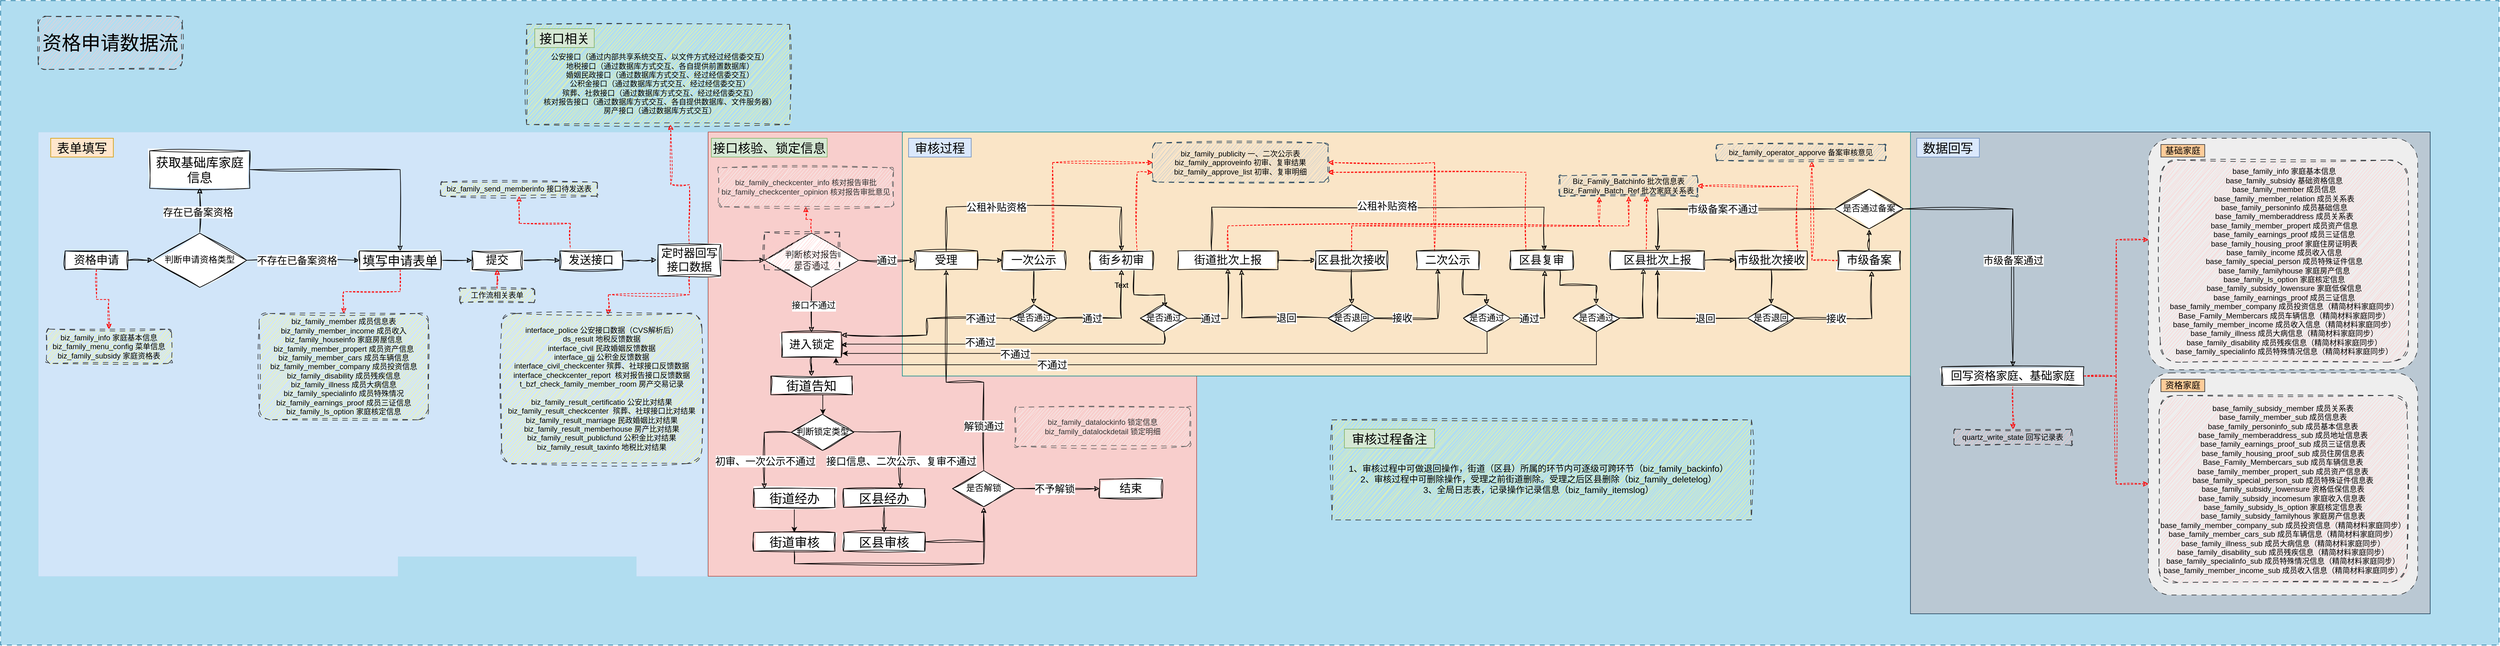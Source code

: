 <mxfile version="21.6.6" type="github">
  <diagram name="第 1 页" id="L3xyPryuT6cQ3fmTiVPL">
    <mxGraphModel dx="3758" dy="2880" grid="1" gridSize="10" guides="1" tooltips="1" connect="1" arrows="1" fold="1" page="1" pageScale="1" pageWidth="850" pageHeight="1100" math="0" shadow="0">
      <root>
        <mxCell id="0" />
        <mxCell id="1" parent="0" />
        <mxCell id="vz7TybBeLEqPIu0Ode82-165" value="" style="rounded=0;whiteSpace=wrap;html=1;dashed=1;dashPattern=8 8;fontFamily=Helvetica;fontSize=12;fillColor=#b1ddf0;strokeColor=#10739e;" vertex="1" parent="1">
          <mxGeometry x="-550" y="-550" width="3990" height="1030" as="geometry" />
        </mxCell>
        <mxCell id="vz7TybBeLEqPIu0Ode82-105" value="" style="rounded=0;whiteSpace=wrap;html=1;strokeColor=#23445d;fontFamily=Helvetica;fontSize=12;fillColor=#bac8d3;" vertex="1" parent="1">
          <mxGeometry x="2500" y="-340" width="830" height="770" as="geometry" />
        </mxCell>
        <mxCell id="yCfuCtmDYK_FV-YPYzmW-62" value="" style="rounded=0;whiteSpace=wrap;html=1;strokeColor=#b85450;fillColor=#f8cecc;" parent="1" vertex="1">
          <mxGeometry x="580" y="-340" width="780" height="710" as="geometry" />
        </mxCell>
        <mxCell id="yCfuCtmDYK_FV-YPYzmW-61" value="" style="rounded=0;whiteSpace=wrap;html=1;strokeColor=#0F8B8D;fontColor=#143642;fillColor=#FAE5C7;glass=0;shadow=0;" parent="1" vertex="1">
          <mxGeometry x="890" y="-340" width="1610" height="390" as="geometry" />
        </mxCell>
        <mxCell id="yCfuCtmDYK_FV-YPYzmW-57" value="" style="rounded=0;whiteSpace=wrap;html=1;dashed=1;opacity=80;fillColor=#dae8fc;strokeColor=#6c8ebf;fillStyle=auto;gradientColor=none;align=left;fontSize=16;strokeWidth=0;" parent="1" vertex="1">
          <mxGeometry x="-490" y="-340" width="1068" height="710" as="geometry" />
        </mxCell>
        <mxCell id="1xCJAlItFcg6lwi7AEPt-4" style="edgeStyle=orthogonalEdgeStyle;rounded=0;sketch=1;hachureGap=4;jiggle=2;curveFitting=1;orthogonalLoop=1;jettySize=auto;html=1;exitX=1;exitY=0.5;exitDx=0;exitDy=0;fontFamily=Comic Sans MS;fontSize=16;" parent="1" source="yCfuCtmDYK_FV-YPYzmW-40" target="1xCJAlItFcg6lwi7AEPt-3" edge="1">
          <mxGeometry relative="1" as="geometry" />
        </mxCell>
        <mxCell id="yCfuCtmDYK_FV-YPYzmW-42" value="不存在已备案资格" style="edgeLabel;html=1;align=center;verticalAlign=middle;resizable=0;points=[];fontSize=16;fontFamily=Comic Sans MS;" parent="1xCJAlItFcg6lwi7AEPt-4" vertex="1" connectable="0">
          <mxGeometry x="0.073" y="-2" relative="1" as="geometry">
            <mxPoint x="-17" y="-2" as="offset" />
          </mxGeometry>
        </mxCell>
        <mxCell id="vz7TybBeLEqPIu0Ode82-3" value="" style="edgeStyle=orthogonalEdgeStyle;rounded=0;orthogonalLoop=1;jettySize=auto;html=1;dashed=1;sketch=1;curveFitting=1;jiggle=2;strokeColor=#FF0000;" edge="1" parent="1" source="1xCJAlItFcg6lwi7AEPt-2" target="vz7TybBeLEqPIu0Ode82-2">
          <mxGeometry relative="1" as="geometry" />
        </mxCell>
        <mxCell id="1xCJAlItFcg6lwi7AEPt-2" value="资格申请" style="rounded=0;whiteSpace=wrap;html=1;fontSize=18;sketch=1;curveFitting=1;jiggle=2;fontFamily=Comic Sans MS;" parent="1" vertex="1">
          <mxGeometry x="-447" y="-150" width="100" height="30" as="geometry" />
        </mxCell>
        <mxCell id="1xCJAlItFcg6lwi7AEPt-7" style="edgeStyle=orthogonalEdgeStyle;rounded=0;sketch=1;hachureGap=4;jiggle=2;curveFitting=1;orthogonalLoop=1;jettySize=auto;html=1;exitX=1;exitY=0.5;exitDx=0;exitDy=0;fontFamily=Comic Sans MS;fontSize=16;" parent="1" source="1xCJAlItFcg6lwi7AEPt-3" target="1xCJAlItFcg6lwi7AEPt-5" edge="1">
          <mxGeometry relative="1" as="geometry" />
        </mxCell>
        <mxCell id="vz7TybBeLEqPIu0Ode82-5" value="" style="edgeStyle=orthogonalEdgeStyle;rounded=0;orthogonalLoop=1;jettySize=auto;html=1;dashed=1;sketch=1;curveFitting=1;jiggle=2;strokeColor=#FF0000;" edge="1" parent="1" source="1xCJAlItFcg6lwi7AEPt-3" target="vz7TybBeLEqPIu0Ode82-4">
          <mxGeometry relative="1" as="geometry" />
        </mxCell>
        <mxCell id="1xCJAlItFcg6lwi7AEPt-3" value="填写申请表单" style="rounded=0;whiteSpace=wrap;html=1;sketch=1;hachureGap=4;jiggle=2;curveFitting=1;fontFamily=Comic Sans MS;fontSize=20;" parent="1" vertex="1">
          <mxGeometry x="23" y="-150" width="130" height="30" as="geometry" />
        </mxCell>
        <mxCell id="1xCJAlItFcg6lwi7AEPt-9" style="edgeStyle=orthogonalEdgeStyle;rounded=0;sketch=1;hachureGap=4;jiggle=2;curveFitting=1;orthogonalLoop=1;jettySize=auto;html=1;exitX=1;exitY=0.5;exitDx=0;exitDy=0;entryX=0;entryY=0.5;entryDx=0;entryDy=0;fontFamily=Comic Sans MS;fontSize=16;" parent="1" source="1xCJAlItFcg6lwi7AEPt-5" target="1xCJAlItFcg6lwi7AEPt-8" edge="1">
          <mxGeometry relative="1" as="geometry" />
        </mxCell>
        <mxCell id="1xCJAlItFcg6lwi7AEPt-5" value="提交" style="rounded=0;whiteSpace=wrap;html=1;fontSize=18;sketch=1;curveFitting=1;jiggle=2;fontFamily=Comic Sans MS;" parent="1" vertex="1">
          <mxGeometry x="203" y="-150" width="80" height="30" as="geometry" />
        </mxCell>
        <mxCell id="vz7TybBeLEqPIu0Ode82-102" value="" style="edgeStyle=orthogonalEdgeStyle;rounded=0;orthogonalLoop=1;jettySize=auto;html=1;fontFamily=Helvetica;fontSize=12;fontColor=default;sketch=1;curveFitting=1;jiggle=2;dashed=1;strokeColor=#FF0000;" edge="1" parent="1" source="1xCJAlItFcg6lwi7AEPt-8" target="vz7TybBeLEqPIu0Ode82-101">
          <mxGeometry relative="1" as="geometry">
            <Array as="points">
              <mxPoint x="360" y="-194" />
              <mxPoint x="278" y="-194" />
            </Array>
          </mxGeometry>
        </mxCell>
        <mxCell id="1xCJAlItFcg6lwi7AEPt-8" value="发送接口" style="rounded=0;whiteSpace=wrap;html=1;fontSize=18;sketch=1;curveFitting=1;jiggle=2;fontFamily=Comic Sans MS;" parent="1" vertex="1">
          <mxGeometry x="343" y="-150" width="100" height="30" as="geometry" />
        </mxCell>
        <mxCell id="1xCJAlItFcg6lwi7AEPt-13" value="通过" style="edgeStyle=orthogonalEdgeStyle;rounded=0;sketch=1;hachureGap=4;jiggle=2;curveFitting=1;orthogonalLoop=1;jettySize=auto;html=1;entryX=0;entryY=0.5;entryDx=0;entryDy=0;fontFamily=Comic Sans MS;fontSize=16;" parent="1" source="1xCJAlItFcg6lwi7AEPt-10" target="1xCJAlItFcg6lwi7AEPt-12" edge="1">
          <mxGeometry relative="1" as="geometry" />
        </mxCell>
        <mxCell id="1xCJAlItFcg6lwi7AEPt-15" style="edgeStyle=orthogonalEdgeStyle;rounded=0;sketch=1;hachureGap=4;jiggle=2;curveFitting=1;orthogonalLoop=1;jettySize=auto;html=1;entryX=0.5;entryY=0;entryDx=0;entryDy=0;fontFamily=Comic Sans MS;fontSize=16;" parent="1" source="1xCJAlItFcg6lwi7AEPt-10" target="1xCJAlItFcg6lwi7AEPt-14" edge="1">
          <mxGeometry relative="1" as="geometry" />
        </mxCell>
        <mxCell id="yCfuCtmDYK_FV-YPYzmW-33" value="接口不通过" style="edgeLabel;html=1;align=center;verticalAlign=middle;resizable=0;points=[];fontSize=14;fontFamily=Comic Sans MS;" parent="1xCJAlItFcg6lwi7AEPt-15" vertex="1" connectable="0">
          <mxGeometry x="-0.2" y="3" relative="1" as="geometry">
            <mxPoint as="offset" />
          </mxGeometry>
        </mxCell>
        <mxCell id="vz7TybBeLEqPIu0Ode82-120" value="" style="edgeStyle=orthogonalEdgeStyle;rounded=0;orthogonalLoop=1;jettySize=auto;html=1;fontFamily=Helvetica;fontSize=12;fontColor=default;sketch=1;curveFitting=1;jiggle=2;dashed=1;strokeColor=#FF0000;" edge="1" parent="1" source="1xCJAlItFcg6lwi7AEPt-10" target="vz7TybBeLEqPIu0Ode82-119">
          <mxGeometry relative="1" as="geometry" />
        </mxCell>
        <mxCell id="1xCJAlItFcg6lwi7AEPt-10" value="判断核对报告&lt;br&gt;是否通过" style="html=1;whiteSpace=wrap;aspect=fixed;shape=isoRectangle;sketch=1;hachureGap=4;jiggle=2;curveFitting=1;fontFamily=Comic Sans MS;fontSize=14;" parent="1" vertex="1">
          <mxGeometry x="670.01" y="-180" width="150" height="90" as="geometry" />
        </mxCell>
        <mxCell id="1xCJAlItFcg6lwi7AEPt-22" style="edgeStyle=orthogonalEdgeStyle;rounded=0;sketch=1;hachureGap=4;jiggle=2;curveFitting=1;orthogonalLoop=1;jettySize=auto;html=1;exitX=1;exitY=0.5;exitDx=0;exitDy=0;entryX=0;entryY=0.5;entryDx=0;entryDy=0;fontFamily=Comic Sans MS;fontSize=16;" parent="1" source="1xCJAlItFcg6lwi7AEPt-12" target="1xCJAlItFcg6lwi7AEPt-19" edge="1">
          <mxGeometry relative="1" as="geometry" />
        </mxCell>
        <mxCell id="yCfuCtmDYK_FV-YPYzmW-25" style="edgeStyle=orthogonalEdgeStyle;rounded=0;sketch=1;hachureGap=4;jiggle=2;curveFitting=1;orthogonalLoop=1;jettySize=auto;html=1;exitX=0.5;exitY=0;exitDx=0;exitDy=0;entryX=0.5;entryY=0;entryDx=0;entryDy=0;fontFamily=Comic Sans MS;fontSize=16;" parent="1" target="1xCJAlItFcg6lwi7AEPt-20" edge="1">
          <mxGeometry relative="1" as="geometry">
            <mxPoint x="960" y="-150" as="sourcePoint" />
            <mxPoint x="1215" y="-150" as="targetPoint" />
            <Array as="points">
              <mxPoint x="960" y="-220" />
              <mxPoint x="1240" y="-220" />
            </Array>
          </mxGeometry>
        </mxCell>
        <mxCell id="yCfuCtmDYK_FV-YPYzmW-34" value="公租补贴资格" style="edgeLabel;html=1;align=center;verticalAlign=middle;resizable=0;points=[];fontSize=16;fontFamily=Comic Sans MS;" parent="yCfuCtmDYK_FV-YPYzmW-25" vertex="1" connectable="0">
          <mxGeometry x="0.009" y="1" relative="1" as="geometry">
            <mxPoint x="-62" y="1" as="offset" />
          </mxGeometry>
        </mxCell>
        <mxCell id="1xCJAlItFcg6lwi7AEPt-12" value="受理" style="rounded=0;whiteSpace=wrap;html=1;fontSize=18;sketch=1;curveFitting=1;jiggle=2;fontFamily=Comic Sans MS;" parent="1" vertex="1">
          <mxGeometry x="910" y="-150" width="100" height="30" as="geometry" />
        </mxCell>
        <mxCell id="yCfuCtmDYK_FV-YPYzmW-6" value="" style="edgeStyle=orthogonalEdgeStyle;rounded=0;sketch=1;hachureGap=4;jiggle=2;curveFitting=1;orthogonalLoop=1;jettySize=auto;html=1;fontFamily=Comic Sans MS;fontSize=16;" parent="1" source="1xCJAlItFcg6lwi7AEPt-14" target="yCfuCtmDYK_FV-YPYzmW-5" edge="1">
          <mxGeometry relative="1" as="geometry" />
        </mxCell>
        <mxCell id="1xCJAlItFcg6lwi7AEPt-14" value="进入锁定" style="rounded=0;whiteSpace=wrap;html=1;fontSize=18;sketch=1;curveFitting=1;jiggle=2;fontFamily=Comic Sans MS;" parent="1" vertex="1">
          <mxGeometry x="697.52" y="-20" width="94.99" height="40" as="geometry" />
        </mxCell>
        <mxCell id="vz7TybBeLEqPIu0Ode82-38" style="edgeStyle=orthogonalEdgeStyle;rounded=0;orthogonalLoop=1;jettySize=auto;html=1;exitX=0.5;exitY=1;exitDx=0;exitDy=0;fontFamily=Helvetica;fontSize=12;fontColor=default;sketch=1;curveFitting=1;jiggle=2;" edge="1" parent="1" source="1xCJAlItFcg6lwi7AEPt-19" target="vz7TybBeLEqPIu0Ode82-37">
          <mxGeometry relative="1" as="geometry" />
        </mxCell>
        <mxCell id="vz7TybBeLEqPIu0Ode82-123" style="edgeStyle=orthogonalEdgeStyle;rounded=0;orthogonalLoop=1;jettySize=auto;html=1;entryX=0;entryY=0.5;entryDx=0;entryDy=0;fontFamily=Helvetica;fontSize=12;fontColor=default;dashed=1;sketch=1;curveFitting=1;jiggle=2;strokeColor=#FF0000;" edge="1" parent="1" source="1xCJAlItFcg6lwi7AEPt-19" target="vz7TybBeLEqPIu0Ode82-122">
          <mxGeometry relative="1" as="geometry">
            <Array as="points">
              <mxPoint x="1130" y="-291" />
            </Array>
          </mxGeometry>
        </mxCell>
        <mxCell id="1xCJAlItFcg6lwi7AEPt-19" value="一次公示" style="rounded=0;whiteSpace=wrap;html=1;fontSize=18;sketch=1;curveFitting=1;jiggle=2;fontFamily=Comic Sans MS;" parent="1" vertex="1">
          <mxGeometry x="1050" y="-150" width="100" height="30" as="geometry" />
        </mxCell>
        <mxCell id="yCfuCtmDYK_FV-YPYzmW-23" style="edgeStyle=orthogonalEdgeStyle;rounded=0;hachureGap=4;orthogonalLoop=1;jettySize=auto;html=1;exitX=0.5;exitY=0;exitDx=0;exitDy=0;fontFamily=Comic Sans MS;fontSize=16;entryX=0.5;entryY=0;entryDx=0;entryDy=0;sketch=1;curveFitting=1;jiggle=2;" parent="1" edge="1">
          <mxGeometry relative="1" as="geometry">
            <mxPoint x="1384" y="-150" as="sourcePoint" />
            <mxPoint x="1915" y="-150" as="targetPoint" />
            <Array as="points">
              <mxPoint x="1384" y="-220" />
              <mxPoint x="1915" y="-220" />
            </Array>
          </mxGeometry>
        </mxCell>
        <mxCell id="yCfuCtmDYK_FV-YPYzmW-36" value="公租补贴资格" style="edgeLabel;html=1;align=center;verticalAlign=middle;resizable=0;points=[];fontSize=16;fontFamily=Comic Sans MS;" parent="yCfuCtmDYK_FV-YPYzmW-23" vertex="1" connectable="0">
          <mxGeometry x="-0.033" y="2" relative="1" as="geometry">
            <mxPoint x="25" as="offset" />
          </mxGeometry>
        </mxCell>
        <mxCell id="vz7TybBeLEqPIu0Ode82-45" style="edgeStyle=orthogonalEdgeStyle;rounded=0;orthogonalLoop=1;jettySize=auto;html=1;entryX=0.521;entryY=0.124;entryDx=0;entryDy=0;entryPerimeter=0;fontFamily=Helvetica;fontSize=12;fontColor=default;sketch=1;curveFitting=1;jiggle=2;" edge="1" parent="1" source="1xCJAlItFcg6lwi7AEPt-20" target="vz7TybBeLEqPIu0Ode82-44">
          <mxGeometry relative="1" as="geometry">
            <Array as="points">
              <mxPoint x="1260" y="-80" />
              <mxPoint x="1309" y="-80" />
            </Array>
          </mxGeometry>
        </mxCell>
        <mxCell id="vz7TybBeLEqPIu0Ode82-125" style="edgeStyle=orthogonalEdgeStyle;rounded=0;orthogonalLoop=1;jettySize=auto;html=1;exitX=0.75;exitY=0;exitDx=0;exitDy=0;entryX=0;entryY=0.75;entryDx=0;entryDy=0;fontFamily=Helvetica;fontSize=12;fontColor=default;dashed=1;sketch=1;curveFitting=1;jiggle=2;strokeColor=#FF0000;" edge="1" parent="1" source="1xCJAlItFcg6lwi7AEPt-20" target="vz7TybBeLEqPIu0Ode82-122">
          <mxGeometry relative="1" as="geometry" />
        </mxCell>
        <mxCell id="1xCJAlItFcg6lwi7AEPt-20" value="街乡初审" style="rounded=0;whiteSpace=wrap;html=1;fontSize=18;sketch=1;curveFitting=1;jiggle=2;fontFamily=Comic Sans MS;" parent="1" vertex="1">
          <mxGeometry x="1190" y="-150" width="100" height="30" as="geometry" />
        </mxCell>
        <mxCell id="vz7TybBeLEqPIu0Ode82-49" value="" style="edgeStyle=orthogonalEdgeStyle;rounded=0;orthogonalLoop=1;jettySize=auto;html=1;fontFamily=Helvetica;fontSize=12;fontColor=default;sketch=1;curveFitting=1;jiggle=2;" edge="1" parent="1" source="1xCJAlItFcg6lwi7AEPt-21" target="vz7TybBeLEqPIu0Ode82-48">
          <mxGeometry relative="1" as="geometry" />
        </mxCell>
        <mxCell id="vz7TybBeLEqPIu0Ode82-140" style="edgeStyle=orthogonalEdgeStyle;rounded=0;orthogonalLoop=1;jettySize=auto;html=1;entryX=0.287;entryY=1.027;entryDx=0;entryDy=0;entryPerimeter=0;fontFamily=Helvetica;fontSize=12;fontColor=default;sketch=1;curveFitting=1;jiggle=2;strokeColor=#FF0000;dashed=1;" edge="1" parent="1" source="1xCJAlItFcg6lwi7AEPt-21" target="vz7TybBeLEqPIu0Ode82-128">
          <mxGeometry relative="1" as="geometry">
            <Array as="points">
              <mxPoint x="1410" y="-190" />
              <mxPoint x="2003" y="-190" />
            </Array>
          </mxGeometry>
        </mxCell>
        <mxCell id="1xCJAlItFcg6lwi7AEPt-21" value="街道批次上报" style="rounded=0;whiteSpace=wrap;html=1;fontSize=18;sketch=1;curveFitting=1;jiggle=2;fontFamily=Comic Sans MS;" parent="1" vertex="1">
          <mxGeometry x="1330" y="-150" width="160" height="30" as="geometry" />
        </mxCell>
        <mxCell id="vz7TybBeLEqPIu0Ode82-60" style="edgeStyle=orthogonalEdgeStyle;rounded=0;orthogonalLoop=1;jettySize=auto;html=1;exitX=0.75;exitY=1;exitDx=0;exitDy=0;entryX=0.496;entryY=0.012;entryDx=0;entryDy=0;entryPerimeter=0;fontFamily=Helvetica;fontSize=12;fontColor=default;sketch=1;curveFitting=1;jiggle=2;" edge="1" parent="1" source="1xCJAlItFcg6lwi7AEPt-23" target="vz7TybBeLEqPIu0Ode82-59">
          <mxGeometry relative="1" as="geometry">
            <Array as="points">
              <mxPoint x="1786" y="-80" />
              <mxPoint x="1823" y="-80" />
            </Array>
          </mxGeometry>
        </mxCell>
        <mxCell id="vz7TybBeLEqPIu0Ode82-126" style="edgeStyle=orthogonalEdgeStyle;rounded=0;orthogonalLoop=1;jettySize=auto;html=1;entryX=1;entryY=0.5;entryDx=0;entryDy=0;fontFamily=Helvetica;fontSize=12;fontColor=default;sketch=1;curveFitting=1;jiggle=2;dashed=1;strokeColor=#FF0000;" edge="1" parent="1" source="1xCJAlItFcg6lwi7AEPt-23" target="vz7TybBeLEqPIu0Ode82-122">
          <mxGeometry relative="1" as="geometry">
            <Array as="points">
              <mxPoint x="1740" y="-291" />
            </Array>
          </mxGeometry>
        </mxCell>
        <mxCell id="1xCJAlItFcg6lwi7AEPt-23" value="二次公示" style="rounded=0;whiteSpace=wrap;html=1;fontSize=18;sketch=1;curveFitting=1;jiggle=2;fontFamily=Comic Sans MS;" parent="1" vertex="1">
          <mxGeometry x="1711" y="-150" width="100" height="30" as="geometry" />
        </mxCell>
        <mxCell id="vz7TybBeLEqPIu0Ode82-92" style="edgeStyle=orthogonalEdgeStyle;rounded=0;orthogonalLoop=1;jettySize=auto;html=1;entryX=0.509;entryY=0.028;entryDx=0;entryDy=0;entryPerimeter=0;fontFamily=Helvetica;fontSize=12;fontColor=default;" edge="1" parent="1" source="yCfuCtmDYK_FV-YPYzmW-5" target="vz7TybBeLEqPIu0Ode82-87">
          <mxGeometry relative="1" as="geometry">
            <Array as="points">
              <mxPoint x="763" y="100" />
              <mxPoint x="763" y="100" />
            </Array>
          </mxGeometry>
        </mxCell>
        <mxCell id="yCfuCtmDYK_FV-YPYzmW-5" value="街道告知" style="rounded=0;whiteSpace=wrap;html=1;sketch=1;hachureGap=4;jiggle=2;curveFitting=1;fontFamily=Comic Sans MS;fontSize=20;" parent="1" vertex="1">
          <mxGeometry x="680.02" y="50" width="130" height="30" as="geometry" />
        </mxCell>
        <mxCell id="yCfuCtmDYK_FV-YPYzmW-11" value="" style="edgeStyle=orthogonalEdgeStyle;rounded=0;sketch=1;hachureGap=4;jiggle=2;curveFitting=1;orthogonalLoop=1;jettySize=auto;html=1;fontFamily=Comic Sans MS;fontSize=16;" parent="1" source="yCfuCtmDYK_FV-YPYzmW-7" target="yCfuCtmDYK_FV-YPYzmW-9" edge="1">
          <mxGeometry relative="1" as="geometry" />
        </mxCell>
        <mxCell id="yCfuCtmDYK_FV-YPYzmW-7" value="区县经办" style="rounded=0;whiteSpace=wrap;html=1;sketch=1;hachureGap=4;jiggle=2;curveFitting=1;fontFamily=Comic Sans MS;fontSize=20;" parent="1" vertex="1">
          <mxGeometry x="796" y="230" width="130" height="30" as="geometry" />
        </mxCell>
        <mxCell id="yCfuCtmDYK_FV-YPYzmW-12" style="edgeStyle=orthogonalEdgeStyle;rounded=0;sketch=1;hachureGap=4;jiggle=2;curveFitting=1;orthogonalLoop=1;jettySize=auto;html=1;entryX=0.5;entryY=1;entryDx=0;entryDy=0;fontFamily=Comic Sans MS;fontSize=16;" parent="1" source="yCfuCtmDYK_FV-YPYzmW-13" target="1xCJAlItFcg6lwi7AEPt-12" edge="1">
          <mxGeometry relative="1" as="geometry">
            <Array as="points">
              <mxPoint x="1020" y="60" />
              <mxPoint x="960" y="60" />
            </Array>
          </mxGeometry>
        </mxCell>
        <mxCell id="yCfuCtmDYK_FV-YPYzmW-15" value="解锁通过" style="edgeLabel;html=1;align=center;verticalAlign=middle;resizable=0;points=[];fontSize=16;fontFamily=Comic Sans MS;" parent="yCfuCtmDYK_FV-YPYzmW-12" vertex="1" connectable="0">
          <mxGeometry x="-0.031" y="-4" relative="1" as="geometry">
            <mxPoint x="44" y="74" as="offset" />
          </mxGeometry>
        </mxCell>
        <mxCell id="yCfuCtmDYK_FV-YPYzmW-9" value="区县审核" style="rounded=0;whiteSpace=wrap;html=1;sketch=1;hachureGap=4;jiggle=2;curveFitting=1;fontFamily=Comic Sans MS;fontSize=20;" parent="1" vertex="1">
          <mxGeometry x="796" y="300" width="130" height="30" as="geometry" />
        </mxCell>
        <mxCell id="yCfuCtmDYK_FV-YPYzmW-14" value="" style="edgeStyle=orthogonalEdgeStyle;rounded=0;sketch=1;hachureGap=4;jiggle=2;curveFitting=1;orthogonalLoop=1;jettySize=auto;html=1;entryX=0.5;entryY=1;entryDx=0;entryDy=0;fontFamily=Comic Sans MS;fontSize=16;" parent="1" source="yCfuCtmDYK_FV-YPYzmW-9" target="yCfuCtmDYK_FV-YPYzmW-13" edge="1">
          <mxGeometry relative="1" as="geometry">
            <mxPoint x="810" y="225" as="sourcePoint" />
            <mxPoint x="960" y="-120" as="targetPoint" />
          </mxGeometry>
        </mxCell>
        <mxCell id="yCfuCtmDYK_FV-YPYzmW-18" value="" style="edgeStyle=orthogonalEdgeStyle;rounded=0;sketch=1;hachureGap=4;jiggle=2;curveFitting=1;orthogonalLoop=1;jettySize=auto;html=1;fontFamily=Comic Sans MS;fontSize=16;" parent="1" source="yCfuCtmDYK_FV-YPYzmW-13" target="yCfuCtmDYK_FV-YPYzmW-17" edge="1">
          <mxGeometry relative="1" as="geometry" />
        </mxCell>
        <mxCell id="yCfuCtmDYK_FV-YPYzmW-19" value="不予解锁" style="edgeLabel;html=1;align=center;verticalAlign=middle;resizable=0;points=[];fontSize=16;fontFamily=Comic Sans MS;" parent="yCfuCtmDYK_FV-YPYzmW-18" vertex="1" connectable="0">
          <mxGeometry x="-0.284" y="-1" relative="1" as="geometry">
            <mxPoint x="14" y="-1" as="offset" />
          </mxGeometry>
        </mxCell>
        <mxCell id="yCfuCtmDYK_FV-YPYzmW-13" value="是否解锁" style="html=1;whiteSpace=wrap;aspect=fixed;shape=isoRectangle;sketch=1;hachureGap=4;jiggle=2;curveFitting=1;fontFamily=Comic Sans MS;fontSize=14;" parent="1" vertex="1">
          <mxGeometry x="970" y="200" width="100" height="60" as="geometry" />
        </mxCell>
        <mxCell id="yCfuCtmDYK_FV-YPYzmW-17" value="结束" style="rounded=0;whiteSpace=wrap;html=1;fontSize=18;sketch=1;curveFitting=1;jiggle=2;fontFamily=Comic Sans MS;" parent="1" vertex="1">
          <mxGeometry x="1205" y="215" width="100" height="30" as="geometry" />
        </mxCell>
        <mxCell id="vz7TybBeLEqPIu0Ode82-108" style="edgeStyle=orthogonalEdgeStyle;rounded=0;orthogonalLoop=1;jettySize=auto;html=1;fontFamily=Helvetica;fontSize=12;fontColor=default;sketch=1;curveFitting=1;jiggle=2;" edge="1" parent="1" source="yCfuCtmDYK_FV-YPYzmW-26" target="vz7TybBeLEqPIu0Ode82-107">
          <mxGeometry relative="1" as="geometry">
            <Array as="points">
              <mxPoint x="1940" y="-95" />
              <mxPoint x="1998" y="-95" />
            </Array>
          </mxGeometry>
        </mxCell>
        <mxCell id="vz7TybBeLEqPIu0Ode82-127" style="edgeStyle=orthogonalEdgeStyle;rounded=0;orthogonalLoop=1;jettySize=auto;html=1;exitX=0.25;exitY=0;exitDx=0;exitDy=0;entryX=1;entryY=0.75;entryDx=0;entryDy=0;fontFamily=Helvetica;fontSize=12;fontColor=default;dashed=1;sketch=1;curveFitting=1;jiggle=2;strokeColor=#FF0000;" edge="1" parent="1" source="yCfuCtmDYK_FV-YPYzmW-26" target="vz7TybBeLEqPIu0Ode82-122">
          <mxGeometry relative="1" as="geometry" />
        </mxCell>
        <mxCell id="yCfuCtmDYK_FV-YPYzmW-26" value="区县复审" style="rounded=0;whiteSpace=wrap;html=1;fontSize=18;sketch=1;curveFitting=1;jiggle=2;fontFamily=Comic Sans MS;" parent="1" vertex="1">
          <mxGeometry x="1861" y="-150" width="100" height="30" as="geometry" />
        </mxCell>
        <mxCell id="vz7TybBeLEqPIu0Ode82-69" value="" style="edgeStyle=orthogonalEdgeStyle;rounded=0;orthogonalLoop=1;jettySize=auto;html=1;fontFamily=Helvetica;fontSize=12;fontColor=default;sketch=1;curveFitting=1;jiggle=2;" edge="1" parent="1" source="yCfuCtmDYK_FV-YPYzmW-28" target="vz7TybBeLEqPIu0Ode82-66">
          <mxGeometry relative="1" as="geometry" />
        </mxCell>
        <mxCell id="vz7TybBeLEqPIu0Ode82-141" style="edgeStyle=orthogonalEdgeStyle;rounded=0;orthogonalLoop=1;jettySize=auto;html=1;entryX=0.629;entryY=1.091;entryDx=0;entryDy=0;entryPerimeter=0;fontFamily=Helvetica;fontSize=12;fontColor=default;dashed=1;sketch=1;curveFitting=1;jiggle=2;strokeColor=#FF0000;" edge="1" parent="1">
          <mxGeometry relative="1" as="geometry">
            <mxPoint x="2078" y="-153" as="sourcePoint" />
            <mxPoint x="2078.38" y="-237.503" as="targetPoint" />
            <Array as="points">
              <mxPoint x="2078" y="-196.96" />
              <mxPoint x="2078" y="-196.96" />
            </Array>
          </mxGeometry>
        </mxCell>
        <mxCell id="yCfuCtmDYK_FV-YPYzmW-28" value="区县批次上报" style="rounded=0;whiteSpace=wrap;html=1;fontSize=18;sketch=1;curveFitting=1;jiggle=2;fontFamily=Comic Sans MS;" parent="1" vertex="1">
          <mxGeometry x="2021" y="-150" width="150" height="30" as="geometry" />
        </mxCell>
        <mxCell id="vz7TybBeLEqPIu0Ode82-77" value="" style="edgeStyle=orthogonalEdgeStyle;rounded=0;orthogonalLoop=1;jettySize=auto;html=1;fontFamily=Helvetica;fontSize=12;fontColor=default;sketch=1;curveFitting=1;jiggle=2;" edge="1" parent="1" source="yCfuCtmDYK_FV-YPYzmW-30" target="vz7TybBeLEqPIu0Ode82-76">
          <mxGeometry relative="1" as="geometry" />
        </mxCell>
        <mxCell id="vz7TybBeLEqPIu0Ode82-143" style="edgeStyle=orthogonalEdgeStyle;rounded=0;orthogonalLoop=1;jettySize=auto;html=1;entryX=0.565;entryY=1.078;entryDx=0;entryDy=0;entryPerimeter=0;fontFamily=Helvetica;fontSize=12;fontColor=default;strokeColor=#FF0000;dashed=1;sketch=1;curveFitting=1;jiggle=2;" edge="1" parent="1" source="yCfuCtmDYK_FV-YPYzmW-30" target="vz7TybBeLEqPIu0Ode82-142">
          <mxGeometry relative="1" as="geometry">
            <Array as="points">
              <mxPoint x="2343" y="-135" />
            </Array>
          </mxGeometry>
        </mxCell>
        <mxCell id="yCfuCtmDYK_FV-YPYzmW-30" value="市级备案" style="rounded=0;whiteSpace=wrap;html=1;fontSize=18;sketch=1;curveFitting=1;jiggle=2;fontFamily=Comic Sans MS;" parent="1" vertex="1">
          <mxGeometry x="2384" y="-150" width="100" height="30" as="geometry" />
        </mxCell>
        <mxCell id="yCfuCtmDYK_FV-YPYzmW-41" value="" style="edgeStyle=orthogonalEdgeStyle;rounded=0;sketch=1;hachureGap=4;jiggle=2;curveFitting=1;orthogonalLoop=1;jettySize=auto;html=1;exitX=1;exitY=0.5;exitDx=0;exitDy=0;fontFamily=Comic Sans MS;fontSize=16;" parent="1" source="1xCJAlItFcg6lwi7AEPt-2" target="yCfuCtmDYK_FV-YPYzmW-40" edge="1">
          <mxGeometry relative="1" as="geometry">
            <mxPoint x="-347" y="-135" as="sourcePoint" />
            <mxPoint x="-87" y="-135" as="targetPoint" />
          </mxGeometry>
        </mxCell>
        <mxCell id="yCfuCtmDYK_FV-YPYzmW-45" value="" style="edgeStyle=orthogonalEdgeStyle;rounded=0;sketch=1;hachureGap=4;jiggle=2;curveFitting=1;orthogonalLoop=1;jettySize=auto;html=1;fontFamily=Comic Sans MS;fontSize=16;" parent="1" source="yCfuCtmDYK_FV-YPYzmW-40" target="yCfuCtmDYK_FV-YPYzmW-44" edge="1">
          <mxGeometry relative="1" as="geometry" />
        </mxCell>
        <mxCell id="yCfuCtmDYK_FV-YPYzmW-47" value="存在已备案资格" style="edgeLabel;html=1;align=center;verticalAlign=middle;resizable=0;points=[];fontSize=16;fontFamily=Comic Sans MS;" parent="yCfuCtmDYK_FV-YPYzmW-45" vertex="1" connectable="0">
          <mxGeometry x="-0.09" y="3" relative="1" as="geometry">
            <mxPoint as="offset" />
          </mxGeometry>
        </mxCell>
        <mxCell id="yCfuCtmDYK_FV-YPYzmW-40" value="判断申请资格类型" style="html=1;whiteSpace=wrap;aspect=fixed;shape=isoRectangle;sketch=1;hachureGap=4;jiggle=2;curveFitting=1;fontFamily=Comic Sans MS;fontSize=14;" parent="1" vertex="1">
          <mxGeometry x="-307" y="-180" width="150" height="90" as="geometry" />
        </mxCell>
        <mxCell id="yCfuCtmDYK_FV-YPYzmW-46" style="edgeStyle=orthogonalEdgeStyle;rounded=0;sketch=1;hachureGap=4;jiggle=2;curveFitting=1;orthogonalLoop=1;jettySize=auto;html=1;fontFamily=Comic Sans MS;fontSize=16;" parent="1" source="yCfuCtmDYK_FV-YPYzmW-44" target="1xCJAlItFcg6lwi7AEPt-3" edge="1">
          <mxGeometry relative="1" as="geometry" />
        </mxCell>
        <mxCell id="yCfuCtmDYK_FV-YPYzmW-44" value="获取基础库家庭信息" style="rounded=0;whiteSpace=wrap;html=1;sketch=1;hachureGap=4;jiggle=2;curveFitting=1;fontFamily=Comic Sans MS;fontSize=20;" parent="1" vertex="1">
          <mxGeometry x="-312" y="-310" width="160" height="60" as="geometry" />
        </mxCell>
        <mxCell id="vz7TybBeLEqPIu0Ode82-152" style="edgeStyle=orthogonalEdgeStyle;rounded=0;orthogonalLoop=1;jettySize=auto;html=1;entryX=0.001;entryY=0.438;entryDx=0;entryDy=0;entryPerimeter=0;fontFamily=Helvetica;fontSize=12;fontColor=default;dashed=1;strokeColor=#FF0000;sketch=1;curveFitting=1;jiggle=2;" edge="1" parent="1" source="yCfuCtmDYK_FV-YPYzmW-49" target="vz7TybBeLEqPIu0Ode82-150">
          <mxGeometry relative="1" as="geometry" />
        </mxCell>
        <mxCell id="vz7TybBeLEqPIu0Ode82-160" style="edgeStyle=orthogonalEdgeStyle;rounded=0;orthogonalLoop=1;jettySize=auto;html=1;fontFamily=Helvetica;fontSize=12;fontColor=default;dashed=1;strokeColor=#FF0000;sketch=1;curveFitting=1;jiggle=2;" edge="1" parent="1" source="yCfuCtmDYK_FV-YPYzmW-49" target="vz7TybBeLEqPIu0Ode82-157">
          <mxGeometry relative="1" as="geometry" />
        </mxCell>
        <mxCell id="vz7TybBeLEqPIu0Ode82-162" value="" style="edgeStyle=orthogonalEdgeStyle;rounded=0;orthogonalLoop=1;jettySize=auto;html=1;fontFamily=Helvetica;fontSize=12;fontColor=default;dashed=1;strokeColor=#FF0000;sketch=1;curveFitting=1;jiggle=2;" edge="1" parent="1" source="yCfuCtmDYK_FV-YPYzmW-49" target="vz7TybBeLEqPIu0Ode82-161">
          <mxGeometry relative="1" as="geometry" />
        </mxCell>
        <mxCell id="yCfuCtmDYK_FV-YPYzmW-49" value="回写资格家庭、基础家庭&lt;br&gt;" style="rounded=0;whiteSpace=wrap;html=1;fontSize=18;sketch=1;curveFitting=1;jiggle=2;fontFamily=Comic Sans MS;" parent="1" vertex="1">
          <mxGeometry x="2550" y="35" width="227" height="30" as="geometry" />
        </mxCell>
        <mxCell id="yCfuCtmDYK_FV-YPYzmW-58" value="表单填写" style="text;html=1;strokeColor=#d79b00;fillColor=#ffe6cc;align=center;verticalAlign=middle;whiteSpace=wrap;rounded=0;fontSize=20;" parent="1" vertex="1">
          <mxGeometry x="-470" y="-330" width="100" height="30" as="geometry" />
        </mxCell>
        <mxCell id="yCfuCtmDYK_FV-YPYzmW-63" value="接口核验、锁定信息" style="text;html=1;strokeColor=#82b366;fillColor=#d5e8d4;align=center;verticalAlign=middle;whiteSpace=wrap;rounded=0;fontSize=20;" parent="1" vertex="1">
          <mxGeometry x="585.02" y="-330" width="184.98" height="30" as="geometry" />
        </mxCell>
        <mxCell id="yCfuCtmDYK_FV-YPYzmW-64" value="审核过程" style="text;html=1;strokeColor=#6c8ebf;fillColor=#dae8fc;align=center;verticalAlign=middle;whiteSpace=wrap;rounded=0;fontSize=20;" parent="1" vertex="1">
          <mxGeometry x="900" y="-330" width="100" height="30" as="geometry" />
        </mxCell>
        <mxCell id="vz7TybBeLEqPIu0Ode82-2" value="biz_family_info 家庭基本信息&lt;br&gt;biz_family_menu_config 菜单信息&lt;br&gt;biz_family_subsidy 家庭资格表" style="rounded=1;arcSize=10;whiteSpace=wrap;html=1;align=center;sketch=1;curveFitting=1;jiggle=2;dashed=1;dashPattern=8 8;fillColor=#ffff88;strokeColor=#36393d;" vertex="1" parent="1">
          <mxGeometry x="-477" y="-25" width="200" height="55" as="geometry" />
        </mxCell>
        <mxCell id="vz7TybBeLEqPIu0Ode82-4" value="biz_family_member 成员信息表&lt;br&gt;biz_family_member_income 成员收入biz_family_houseinfo 家庭房屋信息&lt;br&gt;biz_family_member_propert 成员资产信息&lt;br&gt;biz_family_member_cars 成员车辆信息&lt;br&gt;biz_family_member_company 成员投资信息&lt;br&gt;biz_family_disability 成员残疾信息&lt;br&gt;biz_family_illness 成员大病信息&lt;br&gt;biz_family_specialinfo 成员特殊情况&lt;br&gt;biz_family_earnings_proof 成员三证信息&lt;br&gt;biz_family_ls_option 家庭核定信息" style="rounded=1;arcSize=10;whiteSpace=wrap;html=1;align=center;sketch=1;curveFitting=1;jiggle=2;dashed=1;dashPattern=8 8;fillColor=#ffff88;strokeColor=#36393d;" vertex="1" parent="1">
          <mxGeometry x="-137" y="-50" width="270" height="170" as="geometry" />
        </mxCell>
        <mxCell id="vz7TybBeLEqPIu0Ode82-134" value="" style="edgeStyle=orthogonalEdgeStyle;rounded=0;orthogonalLoop=1;jettySize=auto;html=1;fontFamily=Helvetica;fontSize=12;fontColor=default;strokeColor=#FF0000;dashed=1;sketch=1;curveFitting=1;jiggle=2;" edge="1" parent="1" source="vz7TybBeLEqPIu0Ode82-6" target="1xCJAlItFcg6lwi7AEPt-5">
          <mxGeometry relative="1" as="geometry" />
        </mxCell>
        <mxCell id="vz7TybBeLEqPIu0Ode82-6" value="工作流相关表单" style="rounded=1;arcSize=10;whiteSpace=wrap;html=1;align=center;sketch=1;curveFitting=1;jiggle=2;dashed=1;dashPattern=8 8;fillColor=#ffff88;strokeColor=#36393d;" vertex="1" parent="1">
          <mxGeometry x="183" y="-90" width="120" height="22.5" as="geometry" />
        </mxCell>
        <mxCell id="vz7TybBeLEqPIu0Ode82-39" style="edgeStyle=orthogonalEdgeStyle;rounded=0;orthogonalLoop=1;jettySize=auto;html=1;entryX=0.5;entryY=1;entryDx=0;entryDy=0;fontFamily=Helvetica;fontSize=12;fontColor=default;sketch=1;curveFitting=1;jiggle=2;" edge="1" parent="1" source="vz7TybBeLEqPIu0Ode82-37" target="1xCJAlItFcg6lwi7AEPt-20">
          <mxGeometry relative="1" as="geometry" />
        </mxCell>
        <mxCell id="vz7TybBeLEqPIu0Ode82-40" value="通过" style="edgeLabel;html=1;align=center;verticalAlign=middle;resizable=0;points=[];fontSize=16;fontFamily=Helvetica;fontColor=default;" vertex="1" connectable="0" parent="vz7TybBeLEqPIu0Ode82-39">
          <mxGeometry x="-0.53" y="1" relative="1" as="geometry">
            <mxPoint x="13" y="1" as="offset" />
          </mxGeometry>
        </mxCell>
        <mxCell id="vz7TybBeLEqPIu0Ode82-42" style="edgeStyle=orthogonalEdgeStyle;rounded=0;orthogonalLoop=1;jettySize=auto;html=1;fontFamily=Helvetica;fontSize=12;fontColor=default;entryX=1.006;entryY=0.113;entryDx=0;entryDy=0;entryPerimeter=0;sketch=1;curveFitting=1;jiggle=2;" edge="1" parent="1" target="1xCJAlItFcg6lwi7AEPt-14">
          <mxGeometry relative="1" as="geometry">
            <mxPoint x="1062.5" y="-38.476" as="sourcePoint" />
            <mxPoint x="795.01" y="-16" as="targetPoint" />
            <Array as="points">
              <mxPoint x="1063" y="-42" />
              <mxPoint x="929" y="-42" />
              <mxPoint x="929" y="-15" />
            </Array>
          </mxGeometry>
        </mxCell>
        <mxCell id="vz7TybBeLEqPIu0Ode82-43" value="不通过" style="edgeLabel;html=1;align=center;verticalAlign=middle;resizable=0;points=[];fontSize=16;fontFamily=Helvetica;fontColor=default;" vertex="1" connectable="0" parent="vz7TybBeLEqPIu0Ode82-42">
          <mxGeometry x="-0.77" y="3" relative="1" as="geometry">
            <mxPoint x="-17" y="-3" as="offset" />
          </mxGeometry>
        </mxCell>
        <mxCell id="vz7TybBeLEqPIu0Ode82-37" value="是否通过" style="html=1;whiteSpace=wrap;aspect=fixed;shape=isoRectangle;sketch=1;hachureGap=4;jiggle=2;curveFitting=1;fontFamily=Comic Sans MS;fontSize=14;" vertex="1" parent="1">
          <mxGeometry x="1062.5" y="-65" width="75" height="45" as="geometry" />
        </mxCell>
        <mxCell id="vz7TybBeLEqPIu0Ode82-46" style="edgeStyle=orthogonalEdgeStyle;rounded=0;orthogonalLoop=1;jettySize=auto;html=1;entryX=0.5;entryY=1;entryDx=0;entryDy=0;fontFamily=Helvetica;fontSize=12;fontColor=default;sketch=1;curveFitting=1;jiggle=2;" edge="1" parent="1">
          <mxGeometry relative="1" as="geometry">
            <mxPoint x="1345" y="-42" as="sourcePoint" />
            <mxPoint x="1410" y="-122" as="targetPoint" />
            <Array as="points">
              <mxPoint x="1410" y="-42" />
            </Array>
          </mxGeometry>
        </mxCell>
        <mxCell id="vz7TybBeLEqPIu0Ode82-57" value="通过" style="edgeLabel;html=1;align=center;verticalAlign=middle;resizable=0;points=[];fontSize=16;fontFamily=Helvetica;fontColor=default;" vertex="1" connectable="0" parent="vz7TybBeLEqPIu0Ode82-46">
          <mxGeometry x="-0.417" y="2" relative="1" as="geometry">
            <mxPoint x="-6" y="2" as="offset" />
          </mxGeometry>
        </mxCell>
        <mxCell id="vz7TybBeLEqPIu0Ode82-47" style="edgeStyle=orthogonalEdgeStyle;rounded=0;orthogonalLoop=1;jettySize=auto;html=1;entryX=1;entryY=0.5;entryDx=0;entryDy=0;fontFamily=Helvetica;fontSize=12;fontColor=default;exitX=0.503;exitY=1;exitDx=0;exitDy=0;exitPerimeter=0;sketch=1;curveFitting=1;jiggle=2;" edge="1" parent="1" source="vz7TybBeLEqPIu0Ode82-44" target="1xCJAlItFcg6lwi7AEPt-14">
          <mxGeometry relative="1" as="geometry">
            <mxPoint x="1307.476" y="-16" as="sourcePoint" />
            <mxPoint x="795.01" y="-1" as="targetPoint" />
            <Array as="points">
              <mxPoint x="1308" y="-1" />
              <mxPoint x="800" y="-1" />
              <mxPoint x="800" />
            </Array>
          </mxGeometry>
        </mxCell>
        <mxCell id="vz7TybBeLEqPIu0Ode82-58" value="不通过" style="edgeLabel;html=1;align=center;verticalAlign=middle;resizable=0;points=[];fontSize=16;fontFamily=Helvetica;fontColor=default;" vertex="1" connectable="0" parent="vz7TybBeLEqPIu0Ode82-47">
          <mxGeometry x="-0.608" y="2" relative="1" as="geometry">
            <mxPoint x="-208" y="-5" as="offset" />
          </mxGeometry>
        </mxCell>
        <mxCell id="vz7TybBeLEqPIu0Ode82-44" value="是否通过" style="html=1;whiteSpace=wrap;aspect=fixed;shape=isoRectangle;sketch=1;hachureGap=4;jiggle=2;curveFitting=1;fontFamily=Comic Sans MS;fontSize=14;" vertex="1" parent="1">
          <mxGeometry x="1270" y="-65" width="75" height="45" as="geometry" />
        </mxCell>
        <mxCell id="vz7TybBeLEqPIu0Ode82-52" value="" style="edgeStyle=orthogonalEdgeStyle;rounded=0;orthogonalLoop=1;jettySize=auto;html=1;fontFamily=Helvetica;fontSize=12;fontColor=default;sketch=1;curveFitting=1;jiggle=2;" edge="1" parent="1" source="vz7TybBeLEqPIu0Ode82-48" target="vz7TybBeLEqPIu0Ode82-51">
          <mxGeometry relative="1" as="geometry" />
        </mxCell>
        <mxCell id="vz7TybBeLEqPIu0Ode82-138" style="edgeStyle=orthogonalEdgeStyle;rounded=0;orthogonalLoop=1;jettySize=auto;html=1;fontFamily=Helvetica;fontSize=12;fontColor=default;dashed=1;strokeColor=#FF0000;sketch=1;curveFitting=1;jiggle=2;" edge="1" parent="1" source="vz7TybBeLEqPIu0Ode82-48" target="vz7TybBeLEqPIu0Ode82-128">
          <mxGeometry relative="1" as="geometry">
            <Array as="points">
              <mxPoint x="1608" y="-190" />
              <mxPoint x="2050" y="-190" />
            </Array>
          </mxGeometry>
        </mxCell>
        <mxCell id="vz7TybBeLEqPIu0Ode82-48" value="区县批次接收" style="rounded=0;whiteSpace=wrap;html=1;fontSize=18;sketch=1;curveFitting=1;jiggle=2;fontFamily=Comic Sans MS;" vertex="1" parent="1">
          <mxGeometry x="1550" y="-150" width="115" height="30" as="geometry" />
        </mxCell>
        <mxCell id="vz7TybBeLEqPIu0Ode82-53" style="edgeStyle=orthogonalEdgeStyle;rounded=0;orthogonalLoop=1;jettySize=auto;html=1;entryX=0.553;entryY=0.989;entryDx=0;entryDy=0;entryPerimeter=0;fontFamily=Helvetica;fontSize=12;fontColor=default;sketch=1;curveFitting=1;jiggle=2;" edge="1" parent="1">
          <mxGeometry relative="1" as="geometry">
            <mxPoint x="1624" y="-46.622" as="sourcePoint" />
            <mxPoint x="1745.3" y="-122.0" as="targetPoint" />
            <Array as="points">
              <mxPoint x="1624" y="-42" />
              <mxPoint x="1745" y="-42" />
            </Array>
          </mxGeometry>
        </mxCell>
        <mxCell id="vz7TybBeLEqPIu0Ode82-54" value="接收" style="edgeLabel;html=1;align=center;verticalAlign=middle;resizable=0;points=[];fontSize=16;fontFamily=Helvetica;fontColor=default;" vertex="1" connectable="0" parent="vz7TybBeLEqPIu0Ode82-53">
          <mxGeometry x="-0.334" y="1" relative="1" as="geometry">
            <mxPoint as="offset" />
          </mxGeometry>
        </mxCell>
        <mxCell id="vz7TybBeLEqPIu0Ode82-55" style="edgeStyle=orthogonalEdgeStyle;rounded=0;orthogonalLoop=1;jettySize=auto;html=1;fontFamily=Helvetica;fontSize=12;fontColor=default;sketch=1;curveFitting=1;jiggle=2;" edge="1" parent="1" target="1xCJAlItFcg6lwi7AEPt-21">
          <mxGeometry relative="1" as="geometry">
            <mxPoint x="1570" y="-42.952" as="sourcePoint" />
            <mxPoint x="1431.6" y="-116.86" as="targetPoint" />
            <Array as="points">
              <mxPoint x="1432" y="-43" />
            </Array>
          </mxGeometry>
        </mxCell>
        <mxCell id="vz7TybBeLEqPIu0Ode82-56" value="退回" style="edgeLabel;html=1;align=center;verticalAlign=middle;resizable=0;points=[];fontSize=16;fontFamily=Helvetica;fontColor=default;" vertex="1" connectable="0" parent="vz7TybBeLEqPIu0Ode82-55">
          <mxGeometry x="-0.379" y="3" relative="1" as="geometry">
            <mxPoint y="-3" as="offset" />
          </mxGeometry>
        </mxCell>
        <mxCell id="vz7TybBeLEqPIu0Ode82-51" value="是否退回" style="html=1;whiteSpace=wrap;aspect=fixed;shape=isoRectangle;sketch=1;hachureGap=4;jiggle=2;curveFitting=1;fontFamily=Comic Sans MS;fontSize=14;" vertex="1" parent="1">
          <mxGeometry x="1570" y="-65" width="75" height="45" as="geometry" />
        </mxCell>
        <mxCell id="vz7TybBeLEqPIu0Ode82-61" style="edgeStyle=orthogonalEdgeStyle;rounded=0;orthogonalLoop=1;jettySize=auto;html=1;entryX=0.549;entryY=1.052;entryDx=0;entryDy=0;fontFamily=Helvetica;fontSize=12;fontColor=default;exitX=1.003;exitY=0.496;exitDx=0;exitDy=0;exitPerimeter=0;entryPerimeter=0;sketch=1;curveFitting=1;jiggle=2;" edge="1" parent="1" source="vz7TybBeLEqPIu0Ode82-59" target="yCfuCtmDYK_FV-YPYzmW-26">
          <mxGeometry relative="1" as="geometry">
            <mxPoint x="1823.476" y="-62" as="sourcePoint" />
            <mxPoint x="1911" y="-117" as="targetPoint" />
          </mxGeometry>
        </mxCell>
        <mxCell id="vz7TybBeLEqPIu0Ode82-65" value="通过" style="edgeLabel;html=1;align=center;verticalAlign=middle;resizable=0;points=[];fontSize=16;fontFamily=Helvetica;fontColor=default;" vertex="1" connectable="0" parent="vz7TybBeLEqPIu0Ode82-61">
          <mxGeometry x="-0.396" y="-1" relative="1" as="geometry">
            <mxPoint x="-10" y="-1" as="offset" />
          </mxGeometry>
        </mxCell>
        <mxCell id="vz7TybBeLEqPIu0Ode82-63" style="edgeStyle=orthogonalEdgeStyle;rounded=0;orthogonalLoop=1;jettySize=auto;html=1;entryX=1.017;entryY=0.847;entryDx=0;entryDy=0;fontFamily=Helvetica;fontSize=12;fontColor=default;exitX=0.517;exitY=0.976;exitDx=0;exitDy=0;exitPerimeter=0;entryPerimeter=0;" edge="1" parent="1" target="1xCJAlItFcg6lwi7AEPt-14">
          <mxGeometry relative="1" as="geometry">
            <mxPoint x="1823.775" y="-21.08" as="sourcePoint" />
            <mxPoint x="797.01" y="14" as="targetPoint" />
            <Array as="points">
              <mxPoint x="1824" y="-20" />
              <mxPoint x="1824" y="14" />
            </Array>
          </mxGeometry>
        </mxCell>
        <mxCell id="vz7TybBeLEqPIu0Ode82-64" value="不通过" style="edgeLabel;html=1;align=center;verticalAlign=middle;resizable=0;points=[];fontSize=16;fontFamily=Helvetica;fontColor=default;" vertex="1" connectable="0" parent="vz7TybBeLEqPIu0Ode82-63">
          <mxGeometry x="-0.406" relative="1" as="geometry">
            <mxPoint x="-473" y="1" as="offset" />
          </mxGeometry>
        </mxCell>
        <mxCell id="vz7TybBeLEqPIu0Ode82-59" value="是否通过" style="html=1;whiteSpace=wrap;aspect=fixed;shape=isoRectangle;sketch=1;hachureGap=4;jiggle=2;curveFitting=1;fontFamily=Comic Sans MS;fontSize=14;" vertex="1" parent="1">
          <mxGeometry x="1786" y="-65" width="75" height="45" as="geometry" />
        </mxCell>
        <mxCell id="vz7TybBeLEqPIu0Ode82-71" value="" style="edgeStyle=orthogonalEdgeStyle;rounded=0;orthogonalLoop=1;jettySize=auto;html=1;fontFamily=Helvetica;fontSize=12;fontColor=default;sketch=1;curveFitting=1;jiggle=2;" edge="1" parent="1" source="vz7TybBeLEqPIu0Ode82-66" target="vz7TybBeLEqPIu0Ode82-70">
          <mxGeometry relative="1" as="geometry" />
        </mxCell>
        <mxCell id="vz7TybBeLEqPIu0Ode82-135" style="edgeStyle=orthogonalEdgeStyle;rounded=0;orthogonalLoop=1;jettySize=auto;html=1;entryX=1;entryY=0.5;entryDx=0;entryDy=0;fontFamily=Helvetica;fontSize=12;fontColor=default;sketch=1;curveFitting=1;jiggle=2;dashed=1;strokeColor=#FF0000;" edge="1" parent="1" source="vz7TybBeLEqPIu0Ode82-66" target="vz7TybBeLEqPIu0Ode82-128">
          <mxGeometry relative="1" as="geometry">
            <Array as="points">
              <mxPoint x="2320" y="-254" />
            </Array>
          </mxGeometry>
        </mxCell>
        <mxCell id="vz7TybBeLEqPIu0Ode82-66" value="市级批次接收" style="rounded=0;whiteSpace=wrap;html=1;fontSize=18;sketch=1;curveFitting=1;jiggle=2;fontFamily=Comic Sans MS;" vertex="1" parent="1">
          <mxGeometry x="2220" y="-150" width="115" height="30" as="geometry" />
        </mxCell>
        <mxCell id="vz7TybBeLEqPIu0Ode82-72" style="edgeStyle=orthogonalEdgeStyle;rounded=0;orthogonalLoop=1;jettySize=auto;html=1;entryX=0.579;entryY=1.086;entryDx=0;entryDy=0;entryPerimeter=0;fontFamily=Helvetica;fontSize=12;fontColor=default;sketch=1;curveFitting=1;jiggle=2;" edge="1" parent="1">
          <mxGeometry relative="1" as="geometry">
            <mxPoint x="2311" y="-42.476" as="sourcePoint" />
            <mxPoint x="2437.9" y="-117.42" as="targetPoint" />
          </mxGeometry>
        </mxCell>
        <mxCell id="vz7TybBeLEqPIu0Ode82-75" value="接收" style="edgeLabel;html=1;align=center;verticalAlign=middle;resizable=0;points=[];fontSize=16;fontFamily=Helvetica;fontColor=default;" vertex="1" connectable="0" parent="vz7TybBeLEqPIu0Ode82-72">
          <mxGeometry x="-0.254" y="3" relative="1" as="geometry">
            <mxPoint x="-6" y="3" as="offset" />
          </mxGeometry>
        </mxCell>
        <mxCell id="vz7TybBeLEqPIu0Ode82-73" style="edgeStyle=orthogonalEdgeStyle;rounded=0;orthogonalLoop=1;jettySize=auto;html=1;entryX=0.5;entryY=1;entryDx=0;entryDy=0;fontFamily=Helvetica;fontSize=12;fontColor=default;sketch=1;curveFitting=1;jiggle=2;" edge="1" parent="1" source="vz7TybBeLEqPIu0Ode82-70" target="yCfuCtmDYK_FV-YPYzmW-28">
          <mxGeometry relative="1" as="geometry" />
        </mxCell>
        <mxCell id="vz7TybBeLEqPIu0Ode82-74" value="退回" style="edgeLabel;html=1;align=center;verticalAlign=middle;resizable=0;points=[];fontSize=16;fontFamily=Helvetica;fontColor=default;" vertex="1" connectable="0" parent="vz7TybBeLEqPIu0Ode82-73">
          <mxGeometry x="-0.381" y="2" relative="1" as="geometry">
            <mxPoint y="-2" as="offset" />
          </mxGeometry>
        </mxCell>
        <mxCell id="vz7TybBeLEqPIu0Ode82-70" value="是否退回" style="html=1;whiteSpace=wrap;aspect=fixed;shape=isoRectangle;sketch=1;hachureGap=4;jiggle=2;curveFitting=1;fontFamily=Comic Sans MS;fontSize=14;" vertex="1" parent="1">
          <mxGeometry x="2240" y="-65" width="75" height="45" as="geometry" />
        </mxCell>
        <mxCell id="vz7TybBeLEqPIu0Ode82-78" style="edgeStyle=orthogonalEdgeStyle;rounded=0;orthogonalLoop=1;jettySize=auto;html=1;entryX=0.5;entryY=0;entryDx=0;entryDy=0;fontFamily=Helvetica;fontSize=12;fontColor=default;sketch=1;curveFitting=1;jiggle=2;" edge="1" parent="1" source="vz7TybBeLEqPIu0Ode82-76" target="yCfuCtmDYK_FV-YPYzmW-28">
          <mxGeometry relative="1" as="geometry" />
        </mxCell>
        <mxCell id="vz7TybBeLEqPIu0Ode82-80" value="市级备案不通过" style="edgeLabel;html=1;align=center;verticalAlign=middle;resizable=0;points=[];fontSize=16;fontFamily=Helvetica;fontColor=default;" vertex="1" connectable="0" parent="vz7TybBeLEqPIu0Ode82-78">
          <mxGeometry x="-0.2" y="-1" relative="1" as="geometry">
            <mxPoint x="-39" y="1" as="offset" />
          </mxGeometry>
        </mxCell>
        <mxCell id="vz7TybBeLEqPIu0Ode82-79" style="edgeStyle=orthogonalEdgeStyle;rounded=0;orthogonalLoop=1;jettySize=auto;html=1;entryX=0.5;entryY=0;entryDx=0;entryDy=0;fontFamily=Helvetica;fontSize=12;fontColor=default;sketch=1;curveFitting=1;jiggle=2;" edge="1" parent="1" source="vz7TybBeLEqPIu0Ode82-76" target="yCfuCtmDYK_FV-YPYzmW-49">
          <mxGeometry relative="1" as="geometry" />
        </mxCell>
        <mxCell id="vz7TybBeLEqPIu0Ode82-81" value="市级备案通过" style="edgeLabel;html=1;align=center;verticalAlign=middle;resizable=0;points=[];fontSize=16;fontFamily=Helvetica;fontColor=default;" vertex="1" connectable="0" parent="vz7TybBeLEqPIu0Ode82-79">
          <mxGeometry x="-0.008" y="-2" relative="1" as="geometry">
            <mxPoint x="2" y="45" as="offset" />
          </mxGeometry>
        </mxCell>
        <mxCell id="vz7TybBeLEqPIu0Ode82-76" value="是否通过备案" style="html=1;whiteSpace=wrap;aspect=fixed;shape=isoRectangle;sketch=1;hachureGap=4;jiggle=2;curveFitting=1;fontFamily=Comic Sans MS;fontSize=14;" vertex="1" parent="1">
          <mxGeometry x="2379.08" y="-250" width="109.83" height="65.9" as="geometry" />
        </mxCell>
        <mxCell id="vz7TybBeLEqPIu0Ode82-85" value="" style="edgeStyle=orthogonalEdgeStyle;rounded=0;orthogonalLoop=1;jettySize=auto;html=1;fontFamily=Helvetica;fontSize=12;fontColor=default;" edge="1" parent="1" source="vz7TybBeLEqPIu0Ode82-82" target="vz7TybBeLEqPIu0Ode82-83">
          <mxGeometry relative="1" as="geometry" />
        </mxCell>
        <mxCell id="vz7TybBeLEqPIu0Ode82-82" value="街道经办" style="rounded=0;whiteSpace=wrap;html=1;sketch=1;hachureGap=4;jiggle=2;curveFitting=1;fontFamily=Comic Sans MS;fontSize=20;" vertex="1" parent="1">
          <mxGeometry x="652.52" y="230" width="130" height="30" as="geometry" />
        </mxCell>
        <mxCell id="vz7TybBeLEqPIu0Ode82-86" style="edgeStyle=orthogonalEdgeStyle;rounded=0;orthogonalLoop=1;jettySize=auto;html=1;exitX=0.5;exitY=1;exitDx=0;exitDy=0;entryX=0.5;entryY=1.006;entryDx=0;entryDy=0;entryPerimeter=0;fontFamily=Helvetica;fontSize=12;fontColor=default;sketch=1;curveFitting=1;jiggle=2;" edge="1" parent="1" source="vz7TybBeLEqPIu0Ode82-83" target="yCfuCtmDYK_FV-YPYzmW-13">
          <mxGeometry relative="1" as="geometry" />
        </mxCell>
        <mxCell id="vz7TybBeLEqPIu0Ode82-83" value="街道审核" style="rounded=0;whiteSpace=wrap;html=1;sketch=1;hachureGap=4;jiggle=2;curveFitting=1;fontFamily=Comic Sans MS;fontSize=20;" vertex="1" parent="1">
          <mxGeometry x="652.52" y="300" width="130" height="30" as="geometry" />
        </mxCell>
        <mxCell id="vz7TybBeLEqPIu0Ode82-91" style="edgeStyle=orthogonalEdgeStyle;rounded=0;orthogonalLoop=1;jettySize=auto;html=1;entryX=0.25;entryY=0;entryDx=0;entryDy=0;fontFamily=Helvetica;fontSize=12;fontColor=default;exitX=0.013;exitY=0.502;exitDx=0;exitDy=0;exitPerimeter=0;sketch=1;curveFitting=1;jiggle=2;" edge="1" parent="1">
          <mxGeometry relative="1" as="geometry">
            <mxPoint x="713.8" y="140.12" as="sourcePoint" />
            <mxPoint x="669.52" y="230" as="targetPoint" />
            <Array as="points">
              <mxPoint x="670" y="140" />
            </Array>
          </mxGeometry>
        </mxCell>
        <mxCell id="vz7TybBeLEqPIu0Ode82-93" value="初审、一次公示不通过" style="edgeLabel;html=1;align=center;verticalAlign=middle;resizable=0;points=[];fontSize=16;fontFamily=Helvetica;fontColor=default;" vertex="1" connectable="0" parent="vz7TybBeLEqPIu0Ode82-91">
          <mxGeometry x="0.319" y="1" relative="1" as="geometry">
            <mxPoint y="1" as="offset" />
          </mxGeometry>
        </mxCell>
        <mxCell id="vz7TybBeLEqPIu0Ode82-94" style="edgeStyle=orthogonalEdgeStyle;rounded=0;orthogonalLoop=1;jettySize=auto;html=1;entryX=0.854;entryY=0.056;entryDx=0;entryDy=0;entryPerimeter=0;fontFamily=Helvetica;fontSize=12;fontColor=default;sketch=1;curveFitting=1;jiggle=2;" edge="1" parent="1">
          <mxGeometry relative="1" as="geometry">
            <mxPoint x="792.51" y="138.35" as="sourcePoint" />
            <mxPoint x="887.03" y="230.0" as="targetPoint" />
            <Array as="points">
              <mxPoint x="887.01" y="138.32" />
            </Array>
          </mxGeometry>
        </mxCell>
        <mxCell id="vz7TybBeLEqPIu0Ode82-95" value="接口信息、二次公示、复审不通过" style="edgeLabel;html=1;align=center;verticalAlign=middle;resizable=0;points=[];fontSize=16;fontFamily=Helvetica;fontColor=default;" vertex="1" connectable="0" parent="vz7TybBeLEqPIu0Ode82-94">
          <mxGeometry x="0.525" y="1" relative="1" as="geometry">
            <mxPoint as="offset" />
          </mxGeometry>
        </mxCell>
        <mxCell id="vz7TybBeLEqPIu0Ode82-87" value="判断锁定类型" style="html=1;whiteSpace=wrap;aspect=fixed;shape=isoRectangle;sketch=1;hachureGap=4;jiggle=2;curveFitting=1;fontFamily=Comic Sans MS;fontSize=14;" vertex="1" parent="1">
          <mxGeometry x="712.5" y="110" width="100" height="60" as="geometry" />
        </mxCell>
        <mxCell id="vz7TybBeLEqPIu0Ode82-97" value="" style="edgeStyle=orthogonalEdgeStyle;rounded=0;sketch=1;hachureGap=4;jiggle=2;curveFitting=1;orthogonalLoop=1;jettySize=auto;html=1;exitX=1;exitY=0.5;exitDx=0;exitDy=0;entryX=-0.026;entryY=0.486;entryDx=0;entryDy=0;entryPerimeter=0;fontFamily=Comic Sans MS;fontSize=16;" edge="1" parent="1" source="1xCJAlItFcg6lwi7AEPt-8" target="vz7TybBeLEqPIu0Ode82-96">
          <mxGeometry relative="1" as="geometry">
            <mxPoint x="443" y="-135" as="sourcePoint" />
            <mxPoint x="666" y="-136" as="targetPoint" />
          </mxGeometry>
        </mxCell>
        <mxCell id="vz7TybBeLEqPIu0Ode82-98" value="" style="edgeStyle=orthogonalEdgeStyle;rounded=0;orthogonalLoop=1;jettySize=auto;html=1;fontFamily=Helvetica;fontSize=12;fontColor=default;sketch=1;curveFitting=1;jiggle=2;" edge="1" parent="1" source="vz7TybBeLEqPIu0Ode82-96" target="1xCJAlItFcg6lwi7AEPt-10">
          <mxGeometry relative="1" as="geometry" />
        </mxCell>
        <mxCell id="vz7TybBeLEqPIu0Ode82-114" style="edgeStyle=orthogonalEdgeStyle;rounded=0;orthogonalLoop=1;jettySize=auto;html=1;entryX=0.548;entryY=1.001;entryDx=0;entryDy=0;entryPerimeter=0;fontFamily=Helvetica;fontSize=12;fontColor=default;dashed=1;sketch=1;curveFitting=1;jiggle=2;strokeColor=#FF0000;" edge="1" parent="1" source="vz7TybBeLEqPIu0Ode82-96" target="vz7TybBeLEqPIu0Ode82-112">
          <mxGeometry relative="1" as="geometry" />
        </mxCell>
        <mxCell id="vz7TybBeLEqPIu0Ode82-118" style="edgeStyle=orthogonalEdgeStyle;rounded=0;orthogonalLoop=1;jettySize=auto;html=1;entryX=0.533;entryY=0.008;entryDx=0;entryDy=0;entryPerimeter=0;fontFamily=Helvetica;fontSize=12;fontColor=default;sketch=1;curveFitting=1;jiggle=2;dashed=1;strokeColor=#FF0000;" edge="1" parent="1" source="vz7TybBeLEqPIu0Ode82-96" target="vz7TybBeLEqPIu0Ode82-117">
          <mxGeometry relative="1" as="geometry" />
        </mxCell>
        <mxCell id="vz7TybBeLEqPIu0Ode82-96" value="定时器回写接口数据" style="rounded=0;whiteSpace=wrap;html=1;fontSize=18;sketch=1;curveFitting=1;jiggle=2;fontFamily=Comic Sans MS;" vertex="1" parent="1">
          <mxGeometry x="500" y="-160" width="100" height="50" as="geometry" />
        </mxCell>
        <mxCell id="vz7TybBeLEqPIu0Ode82-101" value="biz_family_send_memberinfo 接口待发送表" style="rounded=1;arcSize=10;whiteSpace=wrap;html=1;align=center;sketch=1;curveFitting=1;jiggle=2;dashed=1;dashPattern=8 8;fillColor=#ffff88;strokeColor=#36393d;" vertex="1" parent="1">
          <mxGeometry x="153" y="-260" width="250" height="22.5" as="geometry" />
        </mxCell>
        <mxCell id="vz7TybBeLEqPIu0Ode82-106" value="数据回写" style="text;html=1;strokeColor=#6c8ebf;fillColor=#dae8fc;align=center;verticalAlign=middle;whiteSpace=wrap;rounded=0;fontSize=20;" vertex="1" parent="1">
          <mxGeometry x="2510" y="-330" width="100" height="30" as="geometry" />
        </mxCell>
        <mxCell id="vz7TybBeLEqPIu0Ode82-109" style="edgeStyle=orthogonalEdgeStyle;rounded=0;orthogonalLoop=1;jettySize=auto;html=1;entryX=0.349;entryY=0.942;entryDx=0;entryDy=0;entryPerimeter=0;fontFamily=Helvetica;fontSize=12;fontColor=default;sketch=1;curveFitting=1;jiggle=2;" edge="1" parent="1" target="yCfuCtmDYK_FV-YPYzmW-28">
          <mxGeometry relative="1" as="geometry">
            <mxPoint x="2036.0" y="-43" as="sourcePoint" />
            <mxPoint x="2072.9" y="-115.09" as="targetPoint" />
            <Array as="points">
              <mxPoint x="2073" y="-43" />
            </Array>
          </mxGeometry>
        </mxCell>
        <mxCell id="vz7TybBeLEqPIu0Ode82-110" style="edgeStyle=orthogonalEdgeStyle;rounded=0;orthogonalLoop=1;jettySize=auto;html=1;fontFamily=Helvetica;fontSize=12;fontColor=default;entryX=0.911;entryY=1.016;entryDx=0;entryDy=0;entryPerimeter=0;" edge="1" parent="1" target="1xCJAlItFcg6lwi7AEPt-14">
          <mxGeometry relative="1" as="geometry">
            <mxPoint x="784" y="22" as="targetPoint" />
            <mxPoint x="1998.491" y="-23" as="sourcePoint" />
            <Array as="points">
              <mxPoint x="1999" y="32" />
              <mxPoint x="784" y="32" />
            </Array>
          </mxGeometry>
        </mxCell>
        <mxCell id="vz7TybBeLEqPIu0Ode82-111" value="不通过" style="edgeLabel;html=1;align=center;verticalAlign=middle;resizable=0;points=[];fontSize=16;fontFamily=Helvetica;fontColor=default;" vertex="1" connectable="0" parent="vz7TybBeLEqPIu0Ode82-110">
          <mxGeometry x="0.164" y="-2" relative="1" as="geometry">
            <mxPoint x="-179" y="2" as="offset" />
          </mxGeometry>
        </mxCell>
        <mxCell id="vz7TybBeLEqPIu0Ode82-107" value="是否通过" style="html=1;whiteSpace=wrap;aspect=fixed;shape=isoRectangle;sketch=1;hachureGap=4;jiggle=2;curveFitting=1;fontFamily=Comic Sans MS;fontSize=14;" vertex="1" parent="1">
          <mxGeometry x="1961" y="-65" width="75" height="45" as="geometry" />
        </mxCell>
        <mxCell id="vz7TybBeLEqPIu0Ode82-112" value="" style="rounded=0;whiteSpace=wrap;html=1;dashed=1;dashPattern=8 8;sketch=1;jiggle=2;curveFitting=1;strokeColor=#36393d;fontFamily=Helvetica;fontSize=12;fillColor=#ffff88;" vertex="1" parent="1">
          <mxGeometry x="290" y="-512" width="420" height="160" as="geometry" />
        </mxCell>
        <mxCell id="vz7TybBeLEqPIu0Ode82-115" value="接口相关" style="text;html=1;strokeColor=#82b366;fillColor=#d5e8d4;align=center;verticalAlign=middle;whiteSpace=wrap;rounded=0;fontSize=20;" vertex="1" parent="1">
          <mxGeometry x="303" y="-505" width="95" height="30" as="geometry" />
        </mxCell>
        <mxCell id="vz7TybBeLEqPIu0Ode82-116" value="公安接口（通过内部共享系统交互、以文件方式经过经信委交互）&lt;br&gt;地税接口（通过数据库方式交互、各自提供前置数据库）&lt;br&gt;婚姻民政接口（通过数据库方式交互、经过经信委交互）&lt;br&gt;公积金接口（通过数据库方式交互、经过经信委交互）&lt;br&gt;殡葬、社救接口（通过数据库方式交互、经过经信委交互）&lt;br&gt;核对报告接口（通过数据库方式交互、各自提供数据库、文件服务器）&lt;br&gt;房产接口（通过数据库方式交互）" style="text;html=1;strokeColor=none;fillColor=none;align=center;verticalAlign=middle;whiteSpace=wrap;rounded=0;fontSize=12;fontFamily=Helvetica;fontColor=default;" vertex="1" parent="1">
          <mxGeometry x="303" y="-472" width="400" height="110" as="geometry" />
        </mxCell>
        <mxCell id="vz7TybBeLEqPIu0Ode82-117" value="interface_police 公安接口数据（CVS解析后）&lt;br&gt;ds_result 地税反馈数据&lt;br&gt;interface_civil 民政婚姻反馈数据&lt;br&gt;interface_gjj 公积金反馈数据&lt;br&gt;interface_civil_checkcenter 殡葬、社球接口反馈数据&lt;br&gt;interface_checkcenter_report&amp;nbsp; 核对报告接口反馈数据&lt;br&gt;t_bzf_check_family_member_room 房产交易记录&lt;br&gt;&lt;br&gt;biz_family_result_certificatio 公安比对结果&lt;br&gt;biz_family_result_checkcenter&amp;nbsp;&amp;nbsp;殡葬、社球接口比对结果&lt;br&gt;biz_family_result_marriage 民政婚姻比对结果&lt;br&gt;biz_family_result_memberhouse 房产比对结果&lt;br&gt;biz_family_result_publicfund 公积金比对结果&lt;br&gt;biz_family_result_taxinfo 地税比对结果" style="rounded=1;arcSize=10;whiteSpace=wrap;html=1;align=center;sketch=1;curveFitting=1;jiggle=2;dashed=1;dashPattern=8 8;fillColor=#ffff88;strokeColor=#36393d;" vertex="1" parent="1">
          <mxGeometry x="250" y="-50" width="320" height="240" as="geometry" />
        </mxCell>
        <mxCell id="vz7TybBeLEqPIu0Ode82-119" value="biz_family_checkcenter_info 核对报告审批&lt;br&gt;biz_family_checkcenter_opinion 核对报告审批意见" style="rounded=1;arcSize=10;whiteSpace=wrap;html=1;align=center;sketch=1;curveFitting=1;jiggle=2;dashed=1;dashPattern=8 8;fillColor=#f5f5f5;fontColor=#333333;strokeColor=#666666;" vertex="1" parent="1">
          <mxGeometry x="596.02" y="-283" width="280" height="62.5" as="geometry" />
        </mxCell>
        <mxCell id="vz7TybBeLEqPIu0Ode82-121" value="biz_family_datalockinfo 锁定信息&lt;br&gt;biz_family_datalockdetail 锁定明细" style="rounded=1;arcSize=10;whiteSpace=wrap;html=1;align=center;sketch=1;curveFitting=1;jiggle=2;dashed=1;dashPattern=8 8;fillColor=#f5f5f5;fontColor=#333333;strokeColor=#666666;" vertex="1" parent="1">
          <mxGeometry x="1070" y="100" width="280" height="62.5" as="geometry" />
        </mxCell>
        <mxCell id="vz7TybBeLEqPIu0Ode82-122" value="biz_family_publicity 一、二次公示表&lt;br&gt;biz_family_approveinfo 初审、复审结果&lt;br&gt;biz_family_approve_list 初审、复审明细" style="rounded=1;arcSize=10;whiteSpace=wrap;html=1;align=center;sketch=1;curveFitting=1;jiggle=2;dashed=1;dashPattern=8 8;fillColor=#bac8d3;strokeColor=#23445d;" vertex="1" parent="1">
          <mxGeometry x="1290" y="-322.5" width="280" height="62.5" as="geometry" />
        </mxCell>
        <mxCell id="vz7TybBeLEqPIu0Ode82-128" value="Biz_Family_Batchinfo 批次信息表&lt;br&gt;Biz_Family_Batch_Ref 批次家庭关系表" style="rounded=1;arcSize=10;whiteSpace=wrap;html=1;align=center;sketch=1;curveFitting=1;jiggle=2;dashed=1;dashPattern=8 8;fillColor=#bac8d3;strokeColor=#23445d;" vertex="1" parent="1">
          <mxGeometry x="1940" y="-270" width="220" height="32.5" as="geometry" />
        </mxCell>
        <mxCell id="vz7TybBeLEqPIu0Ode82-142" value="biz_family_operator_apporve 备案审核意见" style="rounded=1;arcSize=10;whiteSpace=wrap;html=1;align=center;sketch=1;curveFitting=1;jiggle=2;dashed=1;dashPattern=8 8;fillColor=#bac8d3;strokeColor=#23445d;" vertex="1" parent="1">
          <mxGeometry x="2190" y="-320" width="270" height="25.5" as="geometry" />
        </mxCell>
        <mxCell id="vz7TybBeLEqPIu0Ode82-144" value="" style="rounded=0;whiteSpace=wrap;html=1;dashed=1;dashPattern=8 8;sketch=1;jiggle=2;curveFitting=1;strokeColor=#36393d;fontFamily=Helvetica;fontSize=12;fillColor=#ffff88;" vertex="1" parent="1">
          <mxGeometry x="1576" y="120" width="670" height="160" as="geometry" />
        </mxCell>
        <mxCell id="vz7TybBeLEqPIu0Ode82-145" value="审核过程备注" style="text;html=1;strokeColor=#82b366;fillColor=#d5e8d4;align=center;verticalAlign=middle;whiteSpace=wrap;rounded=0;fontSize=20;" vertex="1" parent="1">
          <mxGeometry x="1596" y="135" width="144" height="30" as="geometry" />
        </mxCell>
        <mxCell id="vz7TybBeLEqPIu0Ode82-146" value="Text" style="text;html=1;strokeColor=none;fillColor=none;align=center;verticalAlign=middle;whiteSpace=wrap;rounded=0;fontSize=12;fontFamily=Helvetica;fontColor=default;" vertex="1" parent="1">
          <mxGeometry x="1210" y="-110" width="60" height="30" as="geometry" />
        </mxCell>
        <mxCell id="vz7TybBeLEqPIu0Ode82-147" value="Text" style="text;html=1;strokeColor=none;fillColor=none;align=center;verticalAlign=middle;whiteSpace=wrap;rounded=0;fontSize=12;fontFamily=Helvetica;fontColor=default;" vertex="1" parent="1">
          <mxGeometry x="1210" y="-110" width="60" height="30" as="geometry" />
        </mxCell>
        <mxCell id="vz7TybBeLEqPIu0Ode82-148" value="Text" style="text;html=1;strokeColor=none;fillColor=none;align=center;verticalAlign=middle;whiteSpace=wrap;rounded=0;fontSize=12;fontFamily=Helvetica;fontColor=default;" vertex="1" parent="1">
          <mxGeometry x="1210" y="-110" width="60" height="30" as="geometry" />
        </mxCell>
        <mxCell id="vz7TybBeLEqPIu0Ode82-149" value="1、审核过程中可做退回操作，街道（区县）所属的环节内可逐级可跨环节（biz_family_backinfo）&#xa;2、审核过程中可删除操作，受理之前街道删除。受理之后区县删除（biz_family_deletelog）&#xa;3、全局日志表，记录操作记录信息（biz_family_itemslog）" style="text;html=1;strokeColor=none;fillColor=none;align=center;verticalAlign=middle;whiteSpace=wrap;rounded=0;strokeWidth=1;fontSize=14;" vertex="1" parent="1">
          <mxGeometry x="1596" y="175" width="620" height="80" as="geometry" />
        </mxCell>
        <mxCell id="vz7TybBeLEqPIu0Ode82-150" value="" style="rounded=1;arcSize=10;whiteSpace=wrap;html=1;align=center;dashed=1;dashPattern=8 8;fillColor=#eeeeee;strokeColor=#36393d;" vertex="1" parent="1">
          <mxGeometry x="2880" y="-330" width="430" height="370" as="geometry" />
        </mxCell>
        <mxCell id="vz7TybBeLEqPIu0Ode82-154" value="基础家庭" style="text;html=1;strokeColor=#36393d;fillColor=#ffcc99;align=center;verticalAlign=middle;whiteSpace=wrap;rounded=0;fontSize=14;" vertex="1" parent="1">
          <mxGeometry x="2900" y="-320" width="70" height="20" as="geometry" />
        </mxCell>
        <mxCell id="vz7TybBeLEqPIu0Ode82-156" value="base_family_info 家庭基本信息&lt;br&gt;base_family_subsidy 基础资格信息&lt;br&gt;base_family_member 成员信息&lt;br&gt;base_family_member_relation&amp;nbsp;成员关系表&lt;br&gt;base_family_personinfo 成员基础信息&lt;br&gt;base_family_memberaddress 成员关系表&lt;br&gt;base_family_member_propert 成员资产信息&lt;br&gt;base_family_earnings_proof 成员三证信息&lt;br&gt;base_family_housing_proof 家庭住房证明表&lt;br&gt;base_family_income 成员收入信息&lt;br&gt;base_family_special_person 成员特殊证件信息&lt;br&gt;base_family_familyhouse 家庭房产信息&lt;br&gt;base_family_ls_option 家庭核定信息&lt;br&gt;base_family_subsidy_lowensure 家庭低保信息&lt;br&gt;base_family_earnings_proof 成员三证信息&lt;br&gt;base_family_member_company 成员投资信息（精简材料家庭同步）&lt;br&gt;Base_Family_Membercars 成员车辆信息（精简材料家庭同步）base_family_member_income 成员收入信息（精简材料家庭同步）&lt;br style=&quot;border-color: var(--border-color);&quot;&gt;base_family_illness 成员大病信息（精简材料家庭同步）&lt;br style=&quot;border-color: var(--border-color);&quot;&gt;base_family_disability 成员残疾信息（精简材料家庭同步）&lt;br style=&quot;border-color: var(--border-color);&quot;&gt;base_family_specialinfo 成员特殊情况信息（精简材料家庭同步）&lt;br&gt;" style="rounded=1;arcSize=10;whiteSpace=wrap;html=1;align=center;sketch=1;curveFitting=1;jiggle=2;dashed=1;dashPattern=8 8;fillColor=#ffcccc;strokeColor=#36393d;" vertex="1" parent="1">
          <mxGeometry x="2899" y="-295" width="396" height="323" as="geometry" />
        </mxCell>
        <mxCell id="vz7TybBeLEqPIu0Ode82-157" value="" style="rounded=1;arcSize=10;whiteSpace=wrap;html=1;align=center;dashed=1;dashPattern=8 8;fillColor=#eeeeee;strokeColor=#36393d;" vertex="1" parent="1">
          <mxGeometry x="2880" y="45" width="430" height="355" as="geometry" />
        </mxCell>
        <mxCell id="vz7TybBeLEqPIu0Ode82-158" value="资格家庭" style="text;html=1;strokeColor=#36393d;fillColor=#ffcc99;align=center;verticalAlign=middle;whiteSpace=wrap;rounded=0;fontSize=14;" vertex="1" parent="1">
          <mxGeometry x="2900" y="55" width="70" height="20" as="geometry" />
        </mxCell>
        <mxCell id="vz7TybBeLEqPIu0Ode82-159" value="base_family_subsidy_member 成员关系表&lt;br&gt;base_family_member_sub 成员信息表&lt;br&gt;base_family_personinfo_sub 成员基本信息表&lt;br&gt;base_family_memberaddress_sub 成员地址信息表&lt;br&gt;base_family_earnings_proof_sub 成员三证信息表&lt;br&gt;base_family_housing_proof_sub 成员住房信息表&lt;br&gt;Base_Family_Membercars_sub 成员车辆信息表&lt;br&gt;base_family_member_propert_sub 成员资产信息表&lt;br&gt;base_family_special_person_sub 成员特殊证件信息表&lt;br&gt;base_family_subsidy_lowensure 资格低保信息表&lt;br&gt;base_family_subsidy_incomesum 家庭收入信息表&amp;nbsp;&lt;br&gt;base_family_subsidy_ls_option 家庭核定信息表&lt;br&gt;base_family_subsidy_familyhous 家庭房产信息表&lt;br&gt;&lt;div&gt;&lt;div&gt;base_family_member_company_sub 成员投资信息（精简材料家庭同步）&lt;/div&gt;&lt;div&gt;base_family_member_cars_sub 成员车辆信息（精简材料家庭同步）&lt;/div&gt;&lt;div&gt;base_family_illness_sub 成员大病信息（精简材料家庭同步）&lt;/div&gt;&lt;div&gt;base_family_disability_sub 成员残疾信息（精简材料家庭同步）&lt;/div&gt;&lt;div&gt;base_family_specialinfo_sub 成员特殊情况信息（精简材料家庭同步）&lt;/div&gt;&lt;div&gt;base_family_member_income_sub 成员收入信息（精简材料家庭同步）&lt;/div&gt;&lt;/div&gt;" style="rounded=1;arcSize=10;whiteSpace=wrap;html=1;align=center;sketch=1;curveFitting=1;jiggle=2;dashed=1;dashPattern=8 8;fillColor=#ffcccc;strokeColor=#36393d;" vertex="1" parent="1">
          <mxGeometry x="2897" y="81" width="396" height="299" as="geometry" />
        </mxCell>
        <mxCell id="vz7TybBeLEqPIu0Ode82-161" value="quartz_write_state 回写记录表" style="rounded=1;arcSize=10;whiteSpace=wrap;html=1;align=center;sketch=1;curveFitting=1;jiggle=2;dashed=1;dashPattern=8 8;fillColor=#ffcccc;strokeColor=#36393d;" vertex="1" parent="1">
          <mxGeometry x="2569.25" y="135" width="188.5" height="25.5" as="geometry" />
        </mxCell>
        <mxCell id="vz7TybBeLEqPIu0Ode82-163" value="资格申请数据流" style="rounded=1;whiteSpace=wrap;html=1;dashed=1;dashPattern=8 8;sketch=1;jiggle=2;curveFitting=1;strokeColor=#36393d;fontFamily=Comic Sans MS;fontSize=31;fontColor=default;fillColor=#ffcccc;" vertex="1" parent="1">
          <mxGeometry x="-490" y="-525" width="230" height="85" as="geometry" />
        </mxCell>
        <mxCell id="vz7TybBeLEqPIu0Ode82-164" value="" style="rounded=0;whiteSpace=wrap;html=1;dashed=1;dashPattern=8 8;sketch=1;jiggle=2;curveFitting=1;strokeColor=#36393d;fontFamily=Helvetica;fontSize=12;fontColor=default;fillColor=#ffcccc;" vertex="1" parent="1">
          <mxGeometry x="670" y="-180" width="120" height="60" as="geometry" />
        </mxCell>
      </root>
    </mxGraphModel>
  </diagram>
</mxfile>
